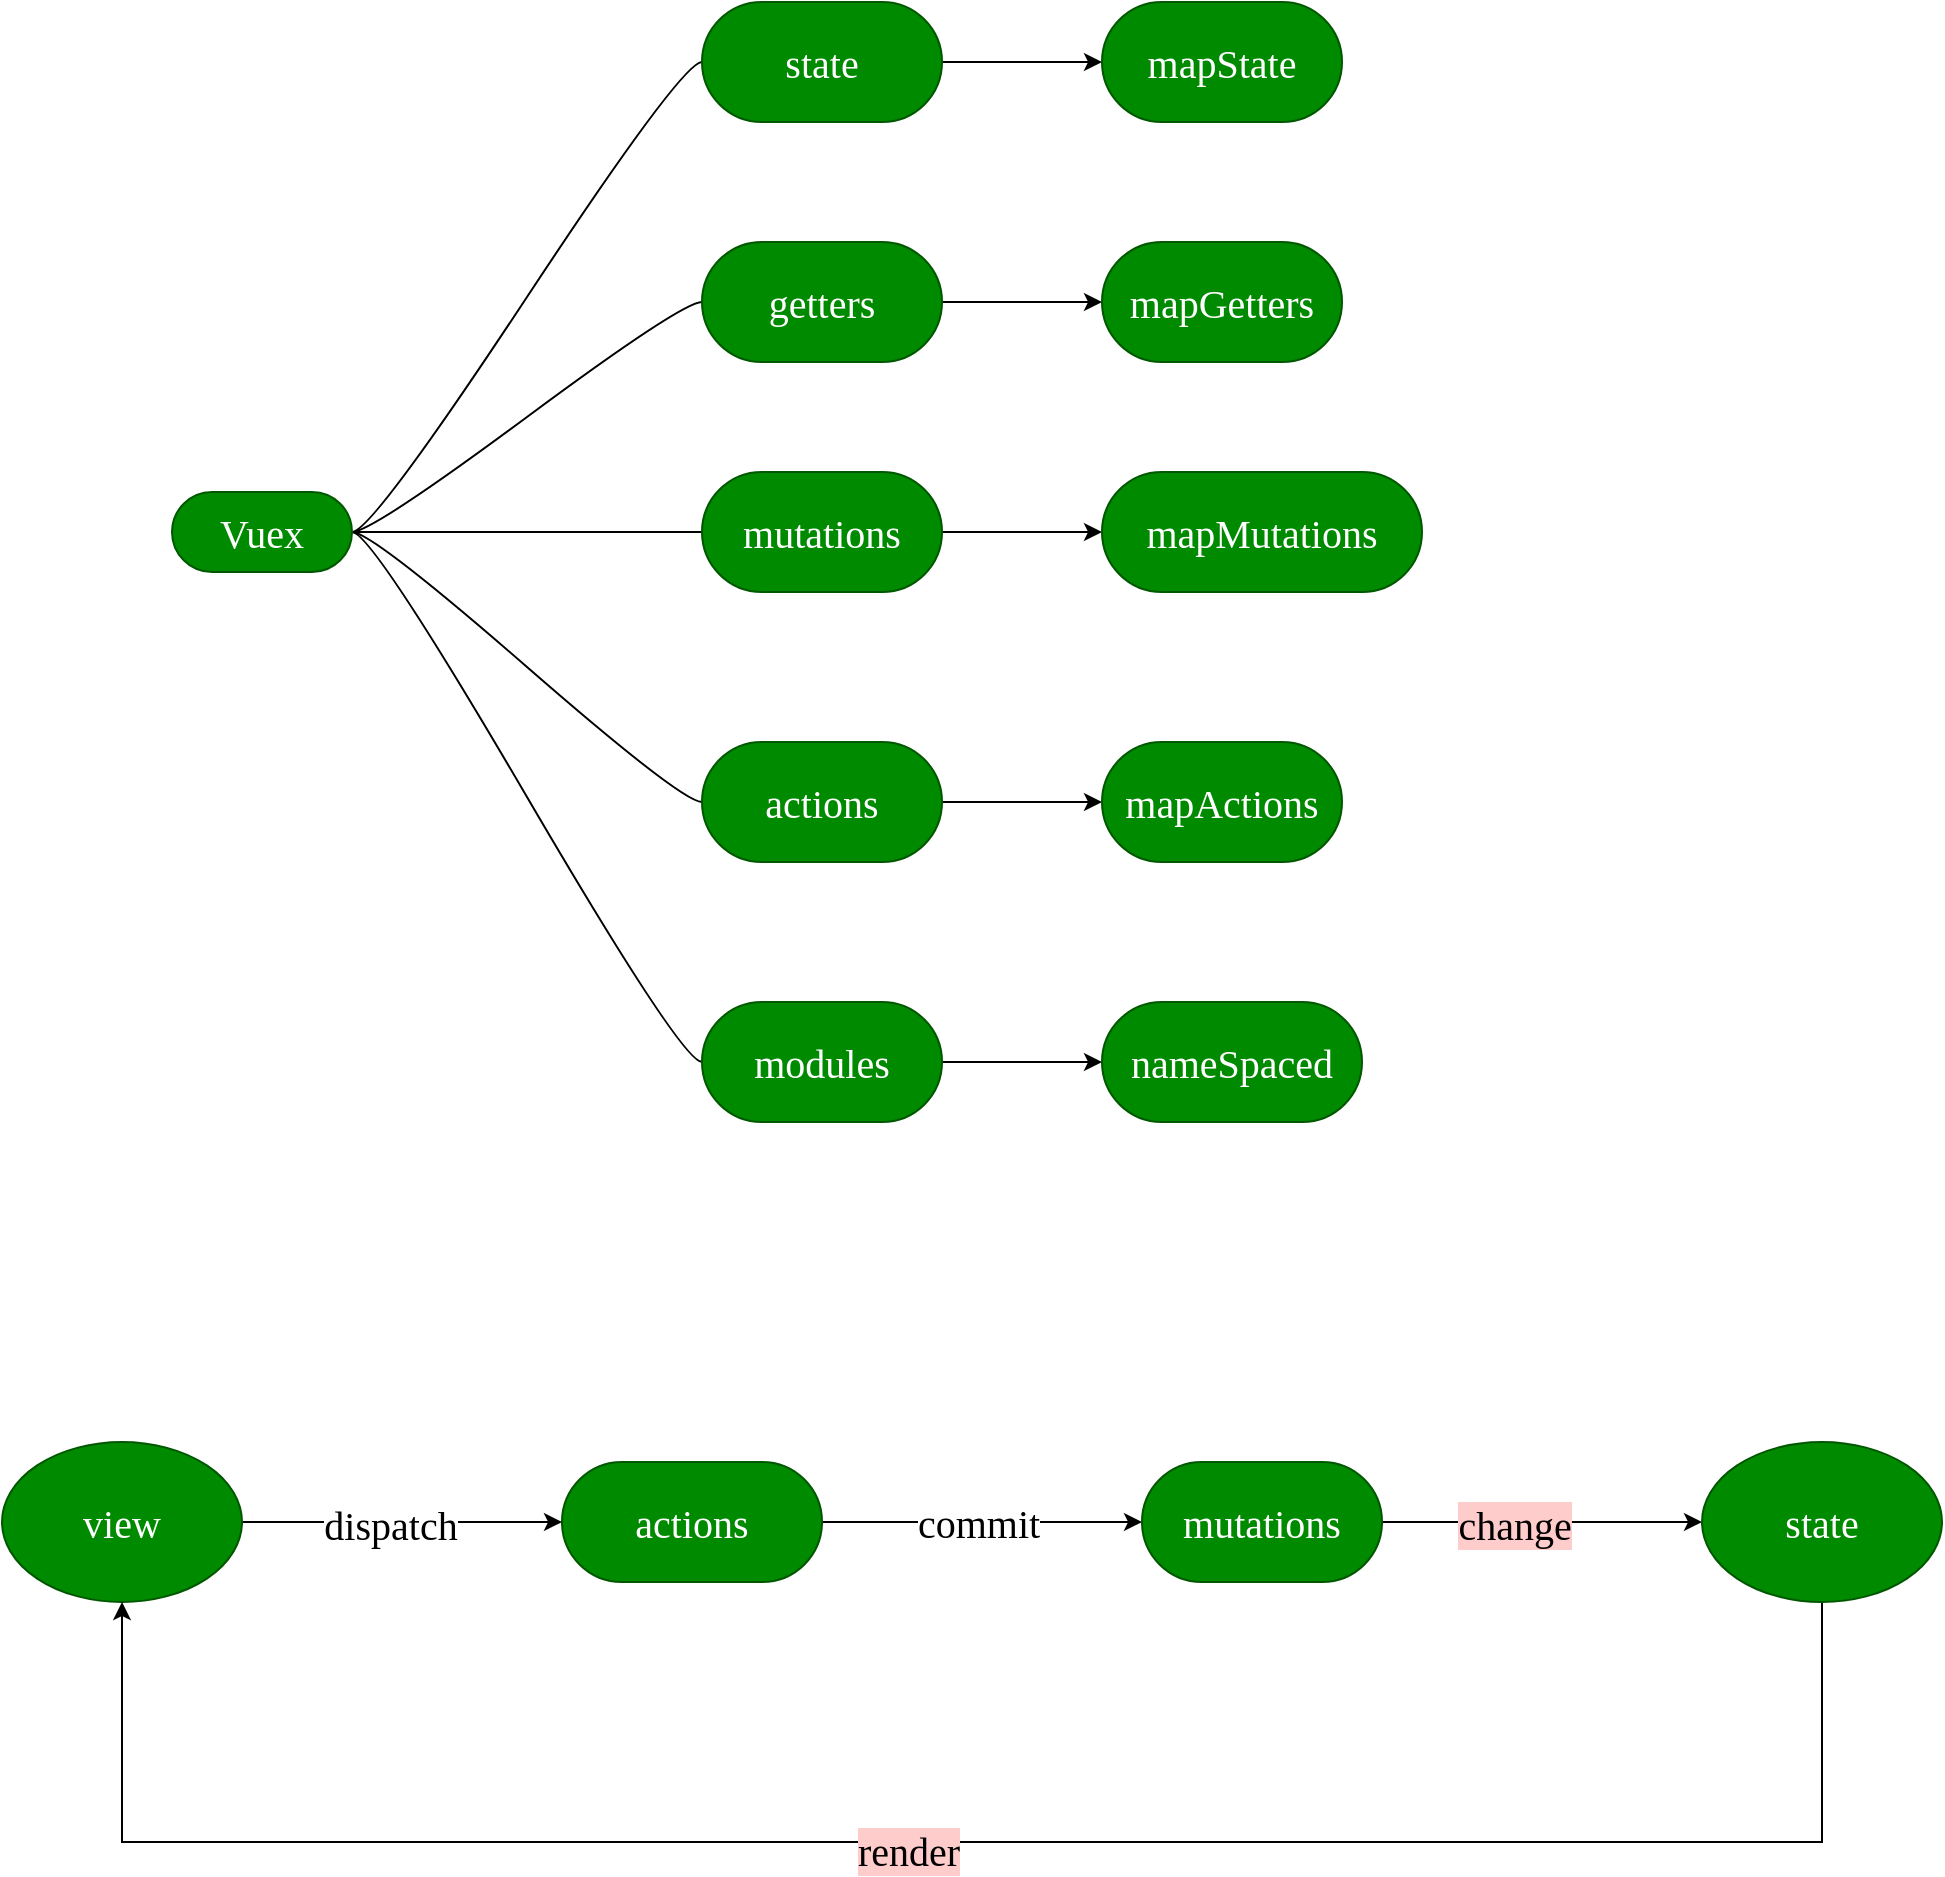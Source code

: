 <mxfile version="21.6.8" type="github">
  <diagram name="第 1 页" id="w_w6g7AVgCYtLqITdPXH">
    <mxGraphModel dx="1793" dy="938" grid="1" gridSize="10" guides="1" tooltips="1" connect="1" arrows="1" fold="1" page="1" pageScale="1" pageWidth="827" pageHeight="1169" math="0" shadow="0">
      <root>
        <mxCell id="0" />
        <mxCell id="1" parent="0" />
        <mxCell id="TiW0omuGUe7Tz43plFho-31" value="" style="edgeStyle=entityRelationEdgeStyle;rounded=0;orthogonalLoop=1;jettySize=auto;html=1;startArrow=none;endArrow=none;segment=10;curved=1;sourcePerimeterSpacing=0;targetPerimeterSpacing=0;" edge="1" parent="1" source="TiW0omuGUe7Tz43plFho-27" target="TiW0omuGUe7Tz43plFho-30">
          <mxGeometry relative="1" as="geometry" />
        </mxCell>
        <mxCell id="TiW0omuGUe7Tz43plFho-33" value="" style="edgeStyle=entityRelationEdgeStyle;rounded=0;orthogonalLoop=1;jettySize=auto;html=1;startArrow=none;endArrow=none;segment=10;curved=1;sourcePerimeterSpacing=0;targetPerimeterSpacing=0;" edge="1" parent="1" source="TiW0omuGUe7Tz43plFho-27" target="TiW0omuGUe7Tz43plFho-32">
          <mxGeometry relative="1" as="geometry" />
        </mxCell>
        <mxCell id="TiW0omuGUe7Tz43plFho-35" value="" style="edgeStyle=entityRelationEdgeStyle;rounded=0;orthogonalLoop=1;jettySize=auto;html=1;startArrow=none;endArrow=none;segment=10;curved=1;sourcePerimeterSpacing=0;targetPerimeterSpacing=0;" edge="1" parent="1" source="TiW0omuGUe7Tz43plFho-27" target="TiW0omuGUe7Tz43plFho-34">
          <mxGeometry relative="1" as="geometry" />
        </mxCell>
        <mxCell id="TiW0omuGUe7Tz43plFho-37" value="" style="edgeStyle=entityRelationEdgeStyle;rounded=0;orthogonalLoop=1;jettySize=auto;html=1;startArrow=none;endArrow=none;segment=10;curved=1;sourcePerimeterSpacing=0;targetPerimeterSpacing=0;" edge="1" parent="1" source="TiW0omuGUe7Tz43plFho-27" target="TiW0omuGUe7Tz43plFho-36">
          <mxGeometry relative="1" as="geometry" />
        </mxCell>
        <mxCell id="TiW0omuGUe7Tz43plFho-39" value="" style="edgeStyle=entityRelationEdgeStyle;rounded=0;orthogonalLoop=1;jettySize=auto;html=1;startArrow=none;endArrow=none;segment=10;curved=1;sourcePerimeterSpacing=0;targetPerimeterSpacing=0;" edge="1" parent="1" source="TiW0omuGUe7Tz43plFho-27" target="TiW0omuGUe7Tz43plFho-38">
          <mxGeometry relative="1" as="geometry" />
        </mxCell>
        <mxCell id="TiW0omuGUe7Tz43plFho-27" value="Vuex" style="whiteSpace=wrap;html=1;rounded=1;arcSize=50;align=center;verticalAlign=middle;strokeWidth=1;autosize=1;spacing=4;treeFolding=1;treeMoving=1;newEdgeStyle={&quot;edgeStyle&quot;:&quot;entityRelationEdgeStyle&quot;,&quot;startArrow&quot;:&quot;none&quot;,&quot;endArrow&quot;:&quot;none&quot;,&quot;segment&quot;:10,&quot;curved&quot;:1,&quot;sourcePerimeterSpacing&quot;:0,&quot;targetPerimeterSpacing&quot;:0};fontFamily=Comic Sans MS;fillColor=#008a00;fontColor=#ffffff;strokeColor=#005700;fontSize=20;" vertex="1" parent="1">
          <mxGeometry x="115" y="325" width="90" height="40" as="geometry" />
        </mxCell>
        <mxCell id="TiW0omuGUe7Tz43plFho-43" value="" style="edgeStyle=orthogonalEdgeStyle;rounded=0;orthogonalLoop=1;jettySize=auto;html=1;" edge="1" parent="1" source="TiW0omuGUe7Tz43plFho-30" target="TiW0omuGUe7Tz43plFho-42">
          <mxGeometry relative="1" as="geometry" />
        </mxCell>
        <mxCell id="TiW0omuGUe7Tz43plFho-30" value="state" style="whiteSpace=wrap;html=1;fontSize=20;fontFamily=Comic Sans MS;fillColor=#008a00;strokeColor=#005700;fontColor=#ffffff;rounded=1;arcSize=50;strokeWidth=1;spacing=4;" vertex="1" parent="1">
          <mxGeometry x="380" y="80" width="120" height="60" as="geometry" />
        </mxCell>
        <mxCell id="TiW0omuGUe7Tz43plFho-45" value="" style="edgeStyle=orthogonalEdgeStyle;rounded=0;orthogonalLoop=1;jettySize=auto;html=1;" edge="1" parent="1" source="TiW0omuGUe7Tz43plFho-32" target="TiW0omuGUe7Tz43plFho-44">
          <mxGeometry relative="1" as="geometry" />
        </mxCell>
        <mxCell id="TiW0omuGUe7Tz43plFho-32" value="getters" style="whiteSpace=wrap;html=1;fontSize=20;fontFamily=Comic Sans MS;fillColor=#008a00;strokeColor=#005700;fontColor=#ffffff;rounded=1;arcSize=50;strokeWidth=1;spacing=4;" vertex="1" parent="1">
          <mxGeometry x="380" y="200" width="120" height="60" as="geometry" />
        </mxCell>
        <mxCell id="TiW0omuGUe7Tz43plFho-47" value="" style="edgeStyle=orthogonalEdgeStyle;rounded=0;orthogonalLoop=1;jettySize=auto;html=1;" edge="1" parent="1" source="TiW0omuGUe7Tz43plFho-34" target="TiW0omuGUe7Tz43plFho-46">
          <mxGeometry relative="1" as="geometry" />
        </mxCell>
        <mxCell id="TiW0omuGUe7Tz43plFho-34" value="mutations" style="whiteSpace=wrap;html=1;fontSize=20;fontFamily=Comic Sans MS;fillColor=#008a00;strokeColor=#005700;fontColor=#ffffff;rounded=1;arcSize=50;strokeWidth=1;spacing=4;" vertex="1" parent="1">
          <mxGeometry x="380" y="315" width="120" height="60" as="geometry" />
        </mxCell>
        <mxCell id="TiW0omuGUe7Tz43plFho-49" value="" style="edgeStyle=orthogonalEdgeStyle;rounded=0;orthogonalLoop=1;jettySize=auto;html=1;" edge="1" parent="1" source="TiW0omuGUe7Tz43plFho-36" target="TiW0omuGUe7Tz43plFho-48">
          <mxGeometry relative="1" as="geometry" />
        </mxCell>
        <mxCell id="TiW0omuGUe7Tz43plFho-36" value="actions" style="whiteSpace=wrap;html=1;fontSize=20;fontFamily=Comic Sans MS;fillColor=#008a00;strokeColor=#005700;fontColor=#ffffff;rounded=1;arcSize=50;strokeWidth=1;spacing=4;" vertex="1" parent="1">
          <mxGeometry x="380" y="450" width="120" height="60" as="geometry" />
        </mxCell>
        <mxCell id="TiW0omuGUe7Tz43plFho-51" value="" style="edgeStyle=orthogonalEdgeStyle;rounded=0;orthogonalLoop=1;jettySize=auto;html=1;" edge="1" parent="1" source="TiW0omuGUe7Tz43plFho-38" target="TiW0omuGUe7Tz43plFho-50">
          <mxGeometry relative="1" as="geometry" />
        </mxCell>
        <mxCell id="TiW0omuGUe7Tz43plFho-38" value="modules" style="whiteSpace=wrap;html=1;fontSize=20;fontFamily=Comic Sans MS;fillColor=#008a00;strokeColor=#005700;fontColor=#ffffff;rounded=1;arcSize=50;strokeWidth=1;spacing=4;" vertex="1" parent="1">
          <mxGeometry x="380" y="580" width="120" height="60" as="geometry" />
        </mxCell>
        <mxCell id="TiW0omuGUe7Tz43plFho-42" value="mapState" style="whiteSpace=wrap;html=1;fontSize=20;fontFamily=Comic Sans MS;fillColor=#008a00;strokeColor=#005700;fontColor=#ffffff;rounded=1;arcSize=50;strokeWidth=1;spacing=4;" vertex="1" parent="1">
          <mxGeometry x="580" y="80" width="120" height="60" as="geometry" />
        </mxCell>
        <mxCell id="TiW0omuGUe7Tz43plFho-44" value="mapGetters" style="whiteSpace=wrap;html=1;fontSize=20;fontFamily=Comic Sans MS;fillColor=#008a00;strokeColor=#005700;fontColor=#ffffff;rounded=1;arcSize=50;strokeWidth=1;spacing=4;" vertex="1" parent="1">
          <mxGeometry x="580" y="200" width="120" height="60" as="geometry" />
        </mxCell>
        <mxCell id="TiW0omuGUe7Tz43plFho-46" value="&lt;div style=&quot;text-align: start;&quot;&gt;mapMutations&lt;/div&gt;" style="whiteSpace=wrap;html=1;fontSize=20;fontFamily=Comic Sans MS;fillColor=#008a00;strokeColor=#005700;fontColor=#ffffff;rounded=1;arcSize=50;strokeWidth=1;spacing=4;" vertex="1" parent="1">
          <mxGeometry x="580" y="315" width="160" height="60" as="geometry" />
        </mxCell>
        <mxCell id="TiW0omuGUe7Tz43plFho-48" value="mapActions" style="whiteSpace=wrap;html=1;fontSize=20;fontFamily=Comic Sans MS;fillColor=#008a00;strokeColor=#005700;fontColor=#ffffff;rounded=1;arcSize=50;strokeWidth=1;spacing=4;" vertex="1" parent="1">
          <mxGeometry x="580" y="450" width="120" height="60" as="geometry" />
        </mxCell>
        <mxCell id="TiW0omuGUe7Tz43plFho-50" value="nameSpaced" style="whiteSpace=wrap;html=1;fontSize=20;fontFamily=Comic Sans MS;fillColor=#008a00;strokeColor=#005700;fontColor=#ffffff;rounded=1;arcSize=50;strokeWidth=1;spacing=4;" vertex="1" parent="1">
          <mxGeometry x="580" y="580" width="130" height="60" as="geometry" />
        </mxCell>
        <mxCell id="TiW0omuGUe7Tz43plFho-62" style="edgeStyle=orthogonalEdgeStyle;rounded=0;orthogonalLoop=1;jettySize=auto;html=1;exitX=1;exitY=0.5;exitDx=0;exitDy=0;entryX=0;entryY=0.5;entryDx=0;entryDy=0;fontFamily=Comic Sans MS;fontSize=20;" edge="1" parent="1" source="TiW0omuGUe7Tz43plFho-61" target="TiW0omuGUe7Tz43plFho-64">
          <mxGeometry relative="1" as="geometry">
            <mxPoint x="590" y="840" as="targetPoint" />
          </mxGeometry>
        </mxCell>
        <mxCell id="TiW0omuGUe7Tz43plFho-63" value="commit" style="edgeLabel;html=1;align=center;verticalAlign=middle;resizable=0;points=[];fontSize=20;fontFamily=Comic Sans MS;" vertex="1" connectable="0" parent="TiW0omuGUe7Tz43plFho-62">
          <mxGeometry x="-0.496" y="1" relative="1" as="geometry">
            <mxPoint x="37" y="1" as="offset" />
          </mxGeometry>
        </mxCell>
        <mxCell id="TiW0omuGUe7Tz43plFho-61" value="actions" style="whiteSpace=wrap;html=1;fontSize=20;fontFamily=Comic Sans MS;fillColor=#008a00;strokeColor=#005700;fontColor=#ffffff;rounded=1;arcSize=50;strokeWidth=1;spacing=4;" vertex="1" parent="1">
          <mxGeometry x="310" y="810" width="130" height="60" as="geometry" />
        </mxCell>
        <mxCell id="TiW0omuGUe7Tz43plFho-68" style="edgeStyle=orthogonalEdgeStyle;rounded=0;orthogonalLoop=1;jettySize=auto;html=1;exitX=1;exitY=0.5;exitDx=0;exitDy=0;entryX=0;entryY=0.5;entryDx=0;entryDy=0;fontFamily=Comic Sans MS;fontSize=20;" edge="1" parent="1" source="TiW0omuGUe7Tz43plFho-64" target="TiW0omuGUe7Tz43plFho-70">
          <mxGeometry relative="1" as="geometry">
            <mxPoint x="860" y="840" as="targetPoint" />
          </mxGeometry>
        </mxCell>
        <mxCell id="TiW0omuGUe7Tz43plFho-69" value="change" style="edgeLabel;html=1;align=center;verticalAlign=middle;resizable=0;points=[];fontFamily=Comic Sans MS;fontSize=20;labelBackgroundColor=#FFCCCC;" vertex="1" connectable="0" parent="TiW0omuGUe7Tz43plFho-68">
          <mxGeometry x="-0.174" y="-1" relative="1" as="geometry">
            <mxPoint as="offset" />
          </mxGeometry>
        </mxCell>
        <mxCell id="TiW0omuGUe7Tz43plFho-64" value="mutations" style="whiteSpace=wrap;html=1;fontSize=20;fontFamily=Comic Sans MS;fillColor=#008a00;strokeColor=#005700;fontColor=#ffffff;rounded=1;arcSize=50;strokeWidth=1;spacing=4;" vertex="1" parent="1">
          <mxGeometry x="600" y="810" width="120" height="60" as="geometry" />
        </mxCell>
        <mxCell id="TiW0omuGUe7Tz43plFho-66" style="edgeStyle=orthogonalEdgeStyle;rounded=0;orthogonalLoop=1;jettySize=auto;html=1;exitX=1;exitY=0.5;exitDx=0;exitDy=0;entryX=0;entryY=0.5;entryDx=0;entryDy=0;fontFamily=Comic Sans MS;fontSize=20;" edge="1" parent="1" source="TiW0omuGUe7Tz43plFho-65" target="TiW0omuGUe7Tz43plFho-61">
          <mxGeometry relative="1" as="geometry" />
        </mxCell>
        <mxCell id="TiW0omuGUe7Tz43plFho-67" value="dispatch" style="edgeLabel;html=1;align=center;verticalAlign=middle;resizable=0;points=[];fontFamily=Comic Sans MS;fontSize=20;" vertex="1" connectable="0" parent="TiW0omuGUe7Tz43plFho-66">
          <mxGeometry x="-0.082" y="-1" relative="1" as="geometry">
            <mxPoint as="offset" />
          </mxGeometry>
        </mxCell>
        <mxCell id="TiW0omuGUe7Tz43plFho-65" value="view" style="ellipse;whiteSpace=wrap;html=1;fillColor=#008a00;fontColor=#ffffff;strokeColor=#005700;fontSize=20;fontFamily=Comic Sans MS;" vertex="1" parent="1">
          <mxGeometry x="30" y="800" width="120" height="80" as="geometry" />
        </mxCell>
        <mxCell id="TiW0omuGUe7Tz43plFho-71" style="edgeStyle=orthogonalEdgeStyle;rounded=0;orthogonalLoop=1;jettySize=auto;html=1;exitX=0.5;exitY=1;exitDx=0;exitDy=0;entryX=0.5;entryY=1;entryDx=0;entryDy=0;fontSize=20;fontFamily=Comic Sans MS;" edge="1" parent="1" source="TiW0omuGUe7Tz43plFho-70" target="TiW0omuGUe7Tz43plFho-65">
          <mxGeometry relative="1" as="geometry">
            <Array as="points">
              <mxPoint x="940" y="1000" />
              <mxPoint x="90" y="1000" />
            </Array>
          </mxGeometry>
        </mxCell>
        <mxCell id="TiW0omuGUe7Tz43plFho-72" value="render" style="edgeLabel;html=1;align=center;verticalAlign=middle;resizable=0;points=[];fontSize=20;fontFamily=Comic Sans MS;labelBackgroundColor=#FFCCCC;" vertex="1" connectable="0" parent="TiW0omuGUe7Tz43plFho-71">
          <mxGeometry x="0.058" y="5" relative="1" as="geometry">
            <mxPoint x="-1" y="-1" as="offset" />
          </mxGeometry>
        </mxCell>
        <mxCell id="TiW0omuGUe7Tz43plFho-70" value="state" style="ellipse;whiteSpace=wrap;html=1;fontFamily=Comic Sans MS;fontSize=20;fillColor=#008a00;fontColor=#ffffff;strokeColor=#005700;" vertex="1" parent="1">
          <mxGeometry x="880" y="800" width="120" height="80" as="geometry" />
        </mxCell>
      </root>
    </mxGraphModel>
  </diagram>
</mxfile>
